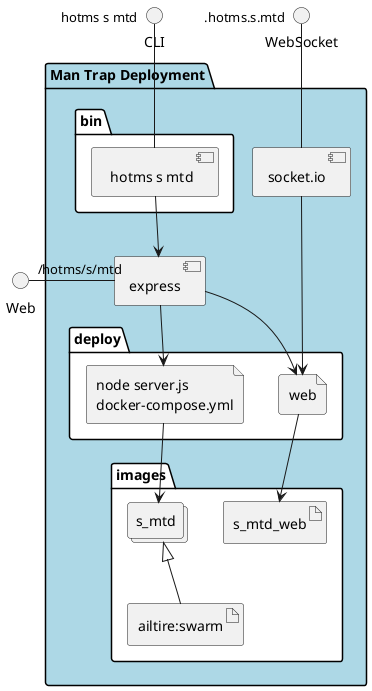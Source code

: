 @startuml
  interface CLI
  interface Web
  interface WebSocket
package "Man Trap Deployment" #lightblue {
  component express as REST
  component socket.io as socket
  folder bin #ffffff {
    component " hotms s mtd" as binName
  }
  binName --> REST

  folder deploy #ffffff {
      file "node server.js\ndocker-compose.yml" as s_mtd_container
      REST --> s_mtd_container

  
    file "web" as web_container
    REST --> web_container
    socket ---> web_container
  
  }
  folder images #ffffff {
    collections "s_mtd" as s_mtdimage
    artifact "ailtire:swarm" as ailtireswarm
    s_mtdimage <|-- ailtireswarm
    s_mtd_container --> s_mtdimage

  
      artifact "s_mtd_web" as s_mtd_web
      web_container --> s_mtd_web
    
  }
}
CLI " hotms s mtd" -- binName
Web "/hotms/s/mtd" - REST
WebSocket ".hotms.s.mtd" -- socket

@enduml
